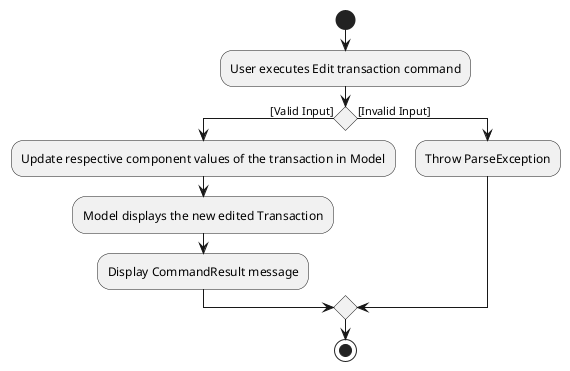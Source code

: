 @startuml
start
:User executes Edit transaction command;


if () then ([Valid Input])
    :Update respective component values of the transaction in Model;
    :Model displays the new edited Transaction;
    :Display CommandResult message;
else([Invalid Input])
    :Throw ParseException;
endif
stop
@enduml
